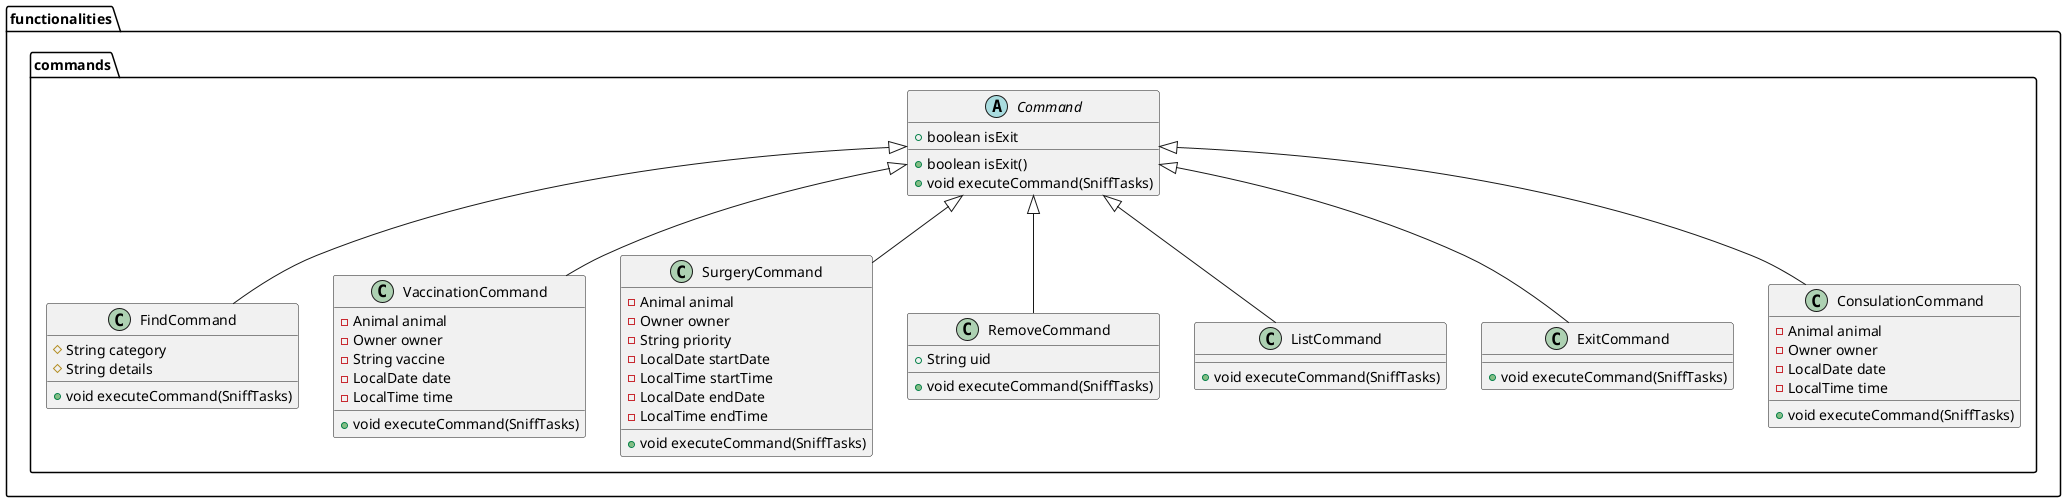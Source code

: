 @startuml
class functionalities.commands.FindCommand {
# String category
# String details
+ void executeCommand(SniffTasks)
}
class functionalities.commands.VaccinationCommand {
- Animal animal
- Owner owner
- String vaccine
- LocalDate date
- LocalTime time
+ void executeCommand(SniffTasks)
}
abstract class functionalities.commands.Command {
+ boolean isExit
+ boolean isExit()
+ void executeCommand(SniffTasks)
}
class functionalities.commands.SurgeryCommand {
- Animal animal
- Owner owner
- String priority
- LocalDate startDate
- LocalTime startTime
- LocalDate endDate
- LocalTime endTime
+ void executeCommand(SniffTasks)
}
class functionalities.commands.RemoveCommand {
+ String uid
+ void executeCommand(SniffTasks)
}
class functionalities.commands.ListCommand {
+ void executeCommand(SniffTasks)
}
class functionalities.commands.ExitCommand {
+ void executeCommand(SniffTasks)
}
class functionalities.commands.ConsulationCommand {
- Animal animal
- Owner owner
- LocalDate date
- LocalTime time
+ void executeCommand(SniffTasks)
}


functionalities.commands.Command <|-- functionalities.commands.FindCommand
functionalities.commands.Command <|-- functionalities.commands.VaccinationCommand
functionalities.commands.Command <|-- functionalities.commands.SurgeryCommand
functionalities.commands.Command <|-- functionalities.commands.RemoveCommand
functionalities.commands.Command <|-- functionalities.commands.ListCommand
functionalities.commands.Command <|-- functionalities.commands.ExitCommand
functionalities.commands.Command <|-- functionalities.commands.ConsulationCommand
@enduml
